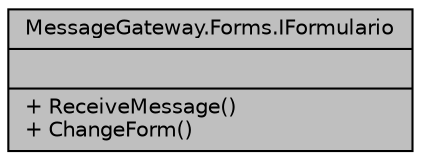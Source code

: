 digraph "MessageGateway.Forms.IFormulario"
{
 // INTERACTIVE_SVG=YES
 // LATEX_PDF_SIZE
  edge [fontname="Helvetica",fontsize="10",labelfontname="Helvetica",labelfontsize="10"];
  node [fontname="Helvetica",fontsize="10",shape=record];
  Node1 [label="{MessageGateway.Forms.IFormulario\n||+ ReceiveMessage()\l+ ChangeForm()\l}",height=0.2,width=0.4,color="black", fillcolor="grey75", style="filled", fontcolor="black",tooltip="Interfaz que engloba todos los forularios y sus metodos principales."];
}
